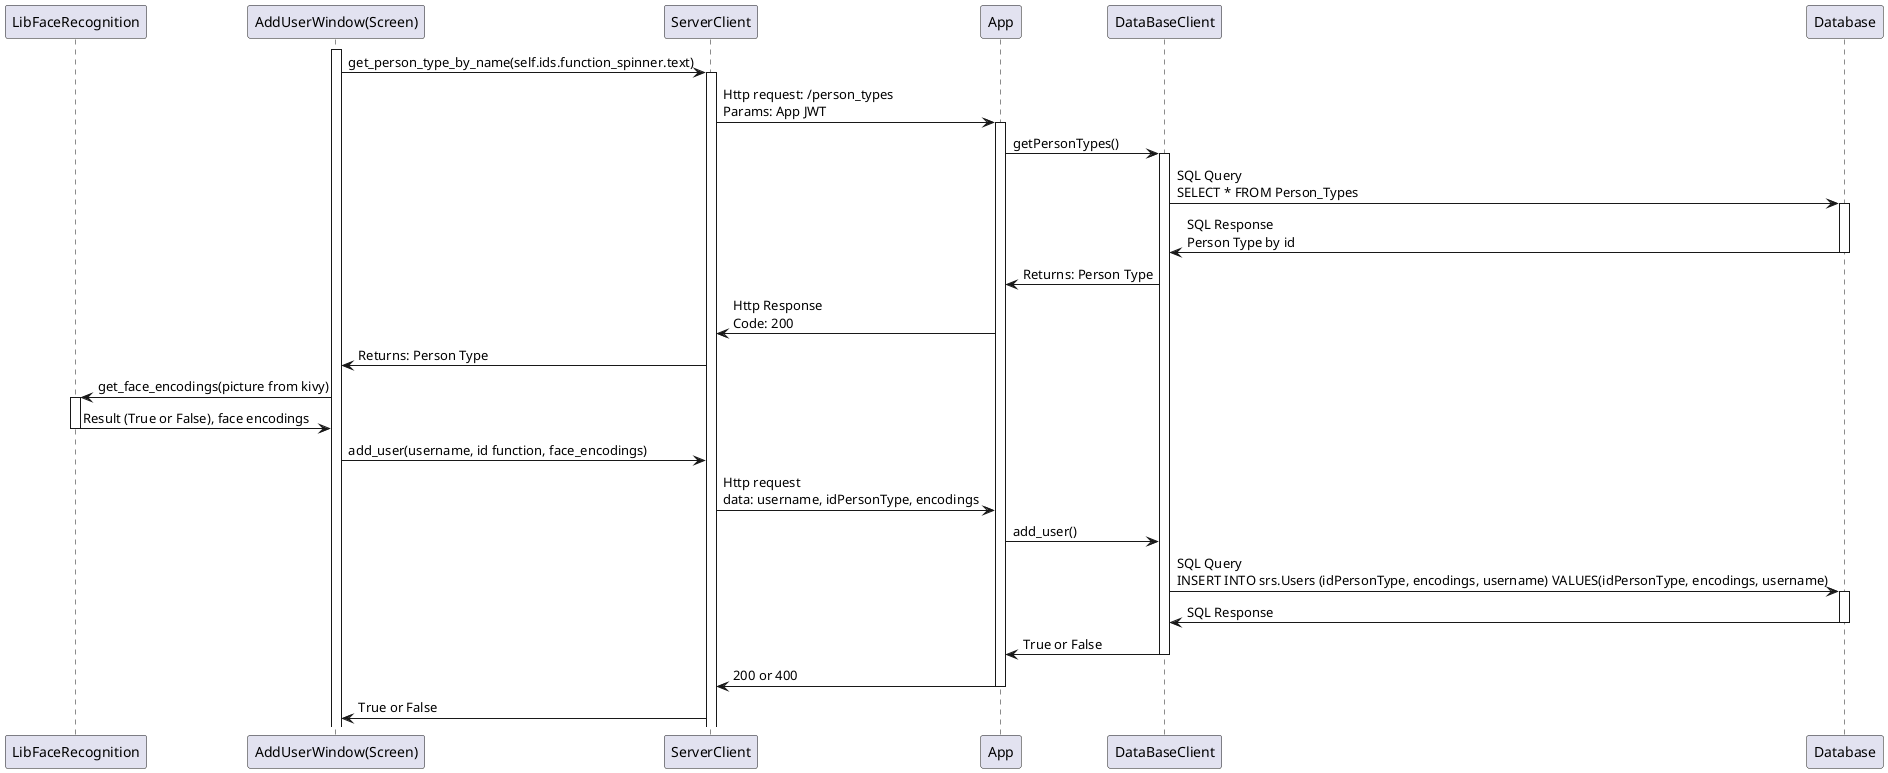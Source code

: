 @startuml

participant "LibFaceRecognition" as LFR
participant "AddUserWindow(Screen)" as AUW
participant "ServerClient" as SC
participant "App"
participant "DataBaseClient" as DBC
participant "Database" as DB

activate AUW

AUW -> SC : get_person_type_by_name(self.ids.function_spinner.text)
activate SC

SC -> App : Http request: /person_types\nParams: App JWT
activate App

App -> DBC : getPersonTypes()
activate DBC

DBC -> DB : SQL Query\nSELECT * FROM Person_Types
activate DB

DB -> DBC : SQL Response\nPerson Type by id
deactivate DB

DBC -> App : Returns: Person Type

App -> SC : Http Response\nCode: 200

SC -> AUW : Returns: Person Type

AUW -> LFR : get_face_encodings(picture from kivy)
activate LFR

LFR -> AUW : Result (True or False), face encodings 
deactivate LFR

AUW -> SC : add_user(username, id function, face_encodings)

SC -> App : Http request\ndata: username, idPersonType, encodings

App -> DBC : add_user()

DBC -> DB : SQL Query\nINSERT INTO srs.Users (idPersonType, encodings, username) VALUES(idPersonType, encodings, username)
activate DB

DB -> DBC : SQL Response
deactivate DB

DBC -> App : True or False
deactivate DBC

App -> SC : 200 or 400
deactivate App

SC -> AUW : True or False



@enduml